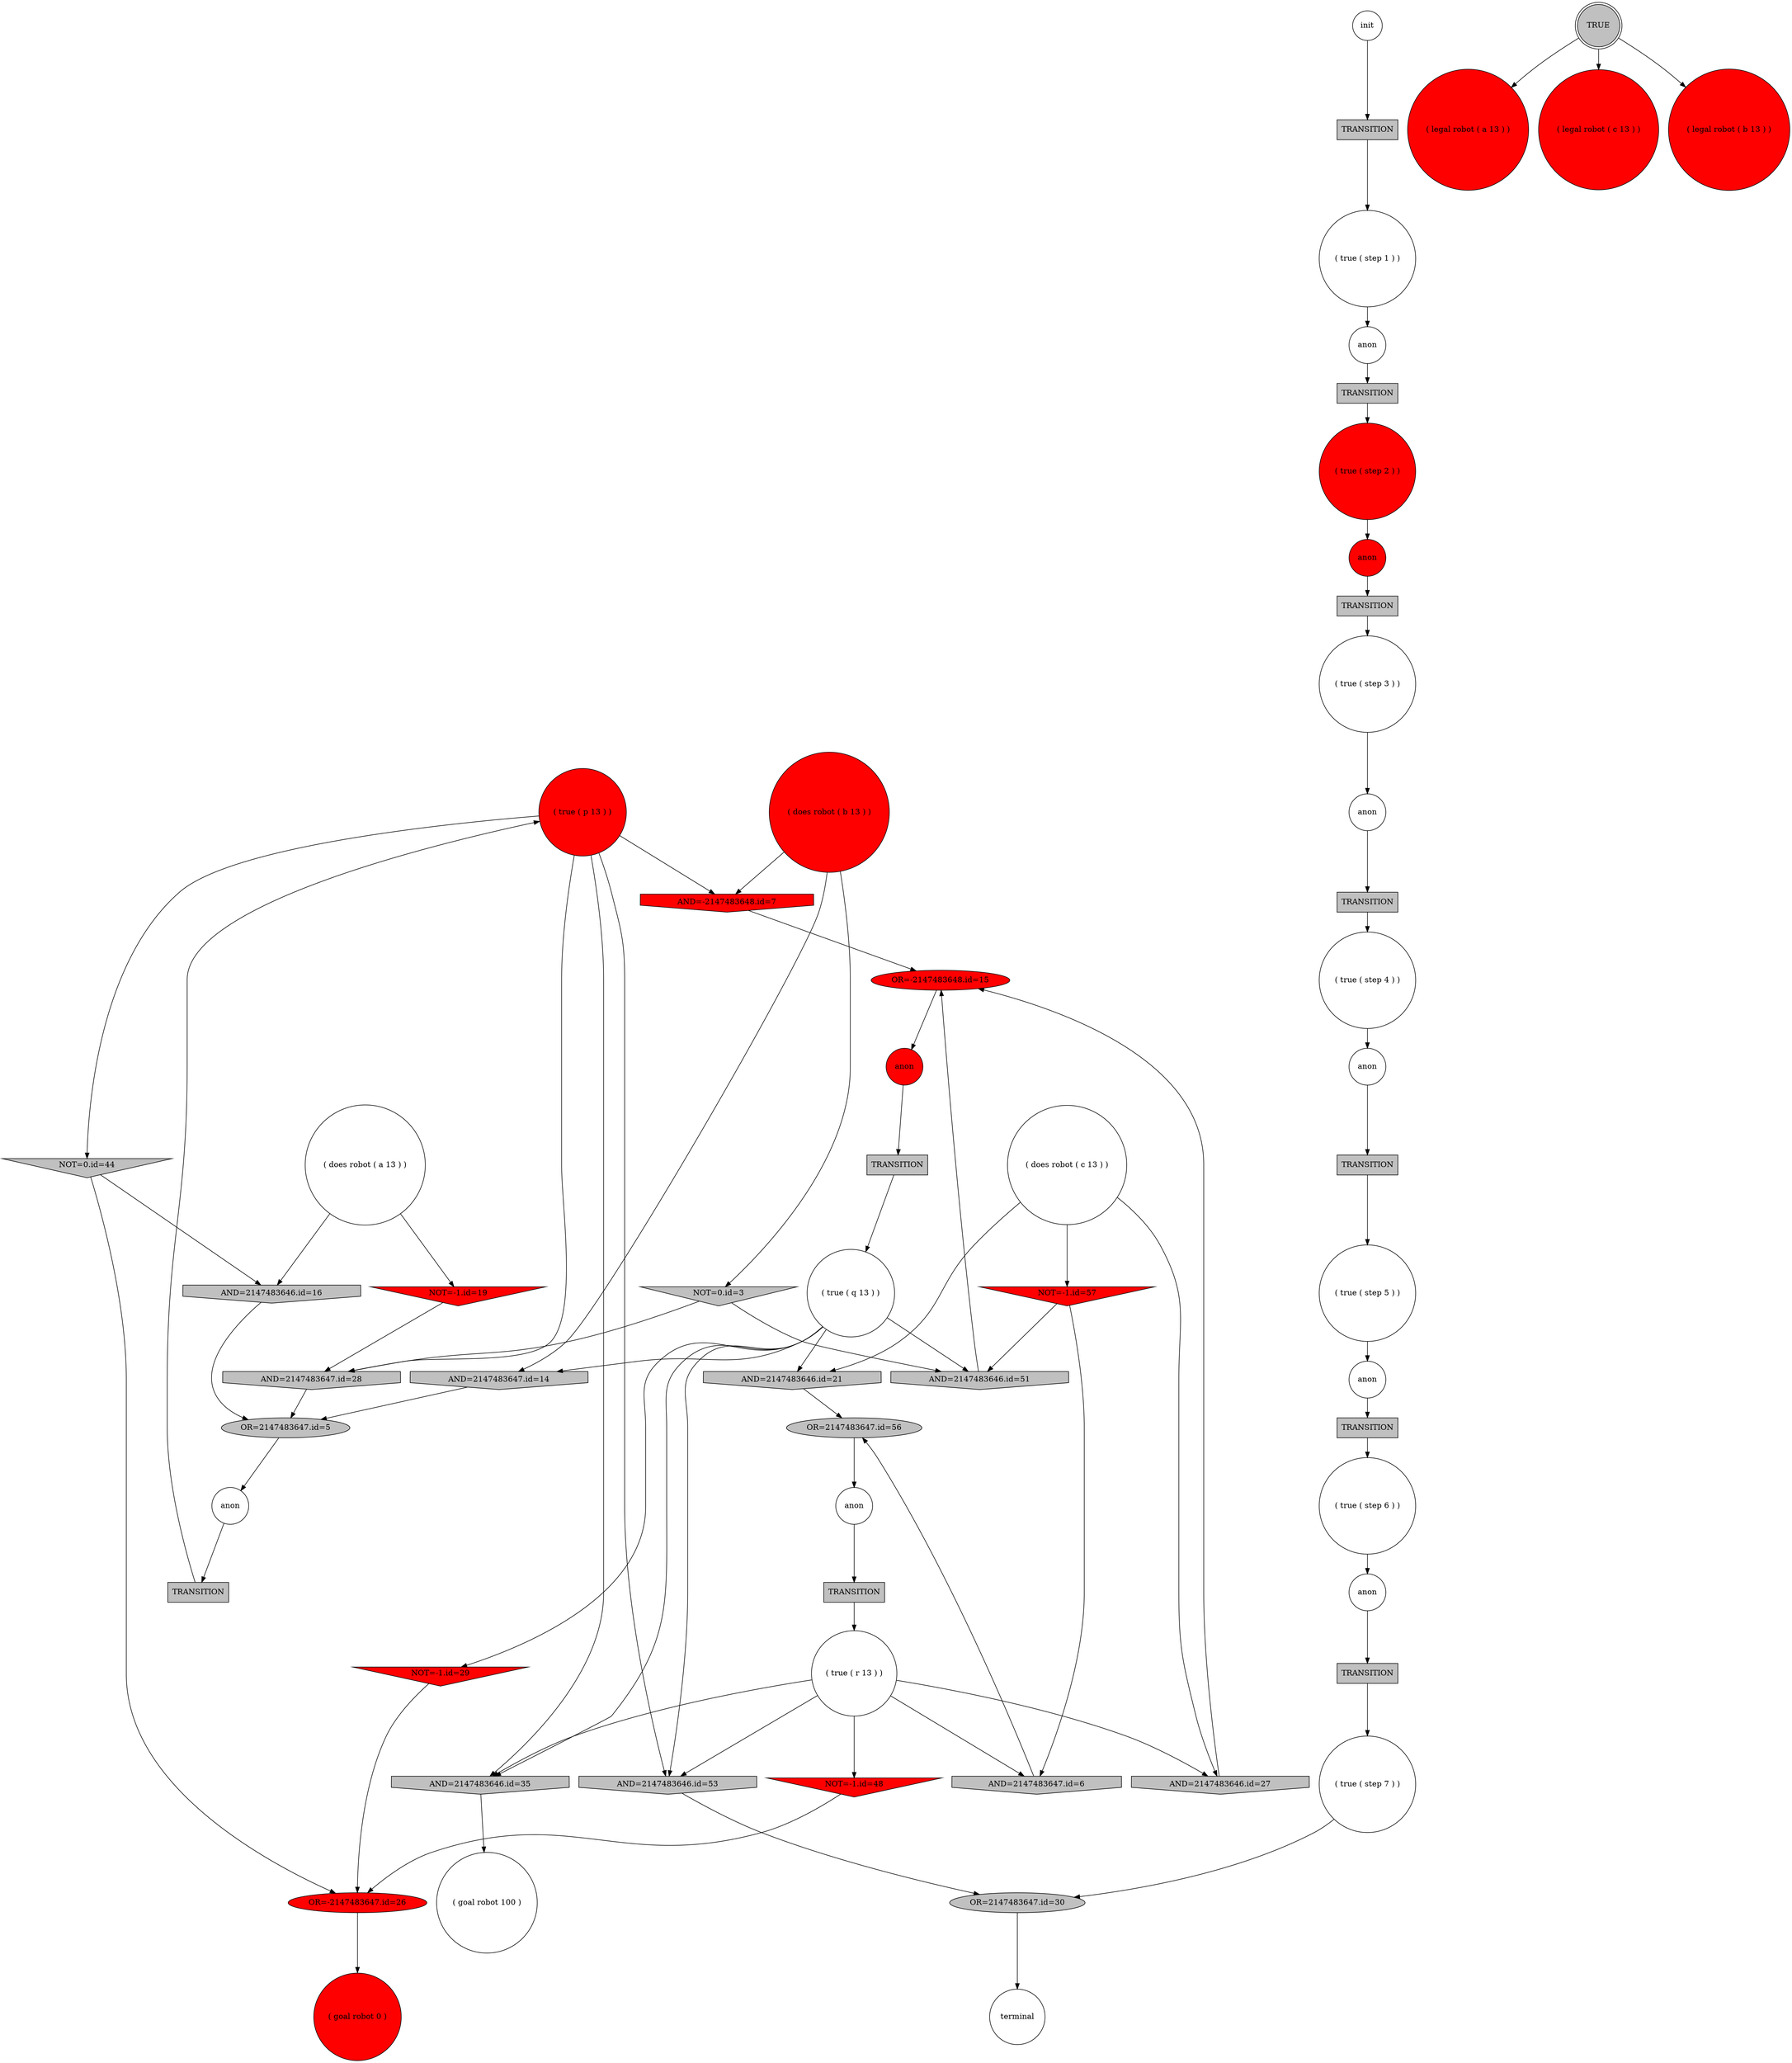 digraph propNet
{
	"@4f230f0f"[shape=circle, style= filled, fillcolor=white, label="( true ( step 6 ) )"]; "@4f230f0f"->"@6baffd6"; 
	"@52c84af3"[shape=circle, style= filled, fillcolor=white, label="( does robot ( c 13 ) )"]; "@52c84af3"->"@2a2968ff"; "@52c84af3"->"@2adba546"; "@52c84af3"->"@44d1bf7c"; 
	"@17d70f94"[shape=circle, style= filled, fillcolor=red, label="anon"]; "@17d70f94"->"@4779c690"; 
	"@6309e7f"[shape=invtriangle, style= filled, fillcolor=grey, label="NOT=0.id=3"]; "@6309e7f"->"@7295e15c"; "@6309e7f"->"@42f3843c"; 
	"@19fbf161"[shape=circle, style= filled, fillcolor=white, label="anon"]; "@19fbf161"->"@2c36721e"; 
	"@650fbdaa"[shape=ellipse, style= filled, fillcolor=grey, label="OR=2147483647.id=5"]; "@650fbdaa"->"@7c564ded"; 
	"@3117a1a0"[shape=invhouse, style= filled, fillcolor=grey, label="AND=2147483647.id=6"]; "@3117a1a0"->"@209c47c7"; 
	"@726acb68"[shape=invhouse, style= filled, fillcolor=red, label="AND=-2147483648.id=7"]; "@726acb68"->"@35e99fca"; 
	"@64a2e5f5"[shape=circle, style= filled, fillcolor=red, label="( legal robot ( a 13 ) )"]; 
	"@6baffd6"[shape=circle, style= filled, fillcolor=white, label="anon"]; "@6baffd6"->"@7fce5969"; 
	"@1146a8ed"[shape=circle, style= filled, fillcolor=red, label="anon"]; "@1146a8ed"->"@5cdf2047"; 
	"@7c564ded"[shape=circle, style= filled, fillcolor=white, label="anon"]; "@7c564ded"->"@2f57f5c7"; 
	"@4779c690"[shape=box, style= filled, fillcolor=grey, label="TRANSITION"]; "@4779c690"->"@7e1e5a22"; 
	"@788de978"[shape=box, style= filled, fillcolor=grey, label="TRANSITION"]; "@788de978"->"@567cbb33"; 
	"@4bb9a1ad"[shape=invhouse, style= filled, fillcolor=grey, label="AND=2147483647.id=14"]; "@4bb9a1ad"->"@650fbdaa"; 
	"@35e99fca"[shape=ellipse, style= filled, fillcolor=red, label="OR=-2147483648.id=15"]; "@35e99fca"->"@1146a8ed"; 
	"@2237c80a"[shape=invhouse, style= filled, fillcolor=grey, label="AND=2147483646.id=16"]; "@2237c80a"->"@650fbdaa"; 
	"@2f57f5c7"[shape=box, style= filled, fillcolor=grey, label="TRANSITION"]; "@2f57f5c7"->"@7c75699d"; 
	"@18fdba40"[shape=box, style= filled, fillcolor=grey, label="TRANSITION"]; "@18fdba40"->"@77bfd08c"; 
	"@7407a6c7"[shape=invtriangle, style= filled, fillcolor=red, label="NOT=-1.id=19"]; "@7407a6c7"->"@7295e15c"; 
	"@13a2bee"[shape=circle, style= filled, fillcolor=white, label="anon"]; "@13a2bee"->"@615022ae"; 
	"@2a2968ff"[shape=invhouse, style= filled, fillcolor=grey, label="AND=2147483646.id=21"]; "@2a2968ff"->"@209c47c7"; 
	"@74fc261d"[shape=circle, style= filled, fillcolor=white, label="( does robot ( a 13 ) )"]; "@74fc261d"->"@7407a6c7"; "@74fc261d"->"@2237c80a"; 
	"@2e881469"[shape=circle, style= filled, fillcolor=white, label="( goal robot 100 )"]; 
	"@6945ba36"[shape=circle, style= filled, fillcolor=white, label="( true ( r 13 ) )"]; "@6945ba36"->"@25385179"; "@6945ba36"->"@3117a1a0"; "@6945ba36"->"@15d5aac2"; "@6945ba36"->"@abb6d0"; "@6945ba36"->"@44d1bf7c"; 
	"@59cba2bf"[shape=circle, style= filled, fillcolor=red, label="( true ( step 2 ) )"]; "@59cba2bf"->"@17d70f94"; 
	"@74c84f62"[shape=ellipse, style= filled, fillcolor=red, label="OR=-2147483647.id=26"]; "@74c84f62"->"@2b0fe710"; 
	"@44d1bf7c"[shape=invhouse, style= filled, fillcolor=grey, label="AND=2147483646.id=27"]; "@44d1bf7c"->"@35e99fca"; 
	"@7295e15c"[shape=invhouse, style= filled, fillcolor=grey, label="AND=2147483647.id=28"]; "@7295e15c"->"@650fbdaa"; 
	"@4b981053"[shape=invtriangle, style= filled, fillcolor=red, label="NOT=-1.id=29"]; "@4b981053"->"@74c84f62"; 
	"@3f9aec42"[shape=ellipse, style= filled, fillcolor=grey, label="OR=2147483647.id=30"]; "@3f9aec42"->"@565dcaec"; 
	"@3793d468"[shape=doublecircle, style= filled, fillcolor=grey, label="TRUE"]; "@3793d468"->"@64a2e5f5"; "@3793d468"->"@55451bb5"; "@3793d468"->"@b51e7a4"; 
	"@615022ae"[shape=box, style= filled, fillcolor=grey, label="TRANSITION"]; "@615022ae"->"@6945ba36"; 
	"@2b0fe710"[shape=circle, style= filled, fillcolor=red, label="( goal robot 0 )"]; 
	"@7e1e5a22"[shape=circle, style= filled, fillcolor=white, label="( true ( step 3 ) )"]; "@7e1e5a22"->"@100857de"; 
	"@25385179"[shape=invhouse, style= filled, fillcolor=grey, label="AND=2147483646.id=35"]; "@25385179"->"@2e881469"; 
	"@1695eae9"[shape=circle, style= filled, fillcolor=white, label="anon"]; "@1695eae9"->"@79fb9617"; 
	"@5cdf2047"[shape=box, style= filled, fillcolor=grey, label="TRANSITION"]; "@5cdf2047"->"@54820244"; 
	"@565dcaec"[shape=circle, style= filled, fillcolor=white, label="terminal"]; 
	"@b51e7a4"[shape=circle, style= filled, fillcolor=red, label="( legal robot ( b 13 ) )"]; 
	"@46e2fbc7"[shape=circle, style= filled, fillcolor=red, label="( does robot ( b 13 ) )"]; "@46e2fbc7"->"@726acb68"; "@46e2fbc7"->"@4bb9a1ad"; "@46e2fbc7"->"@6309e7f"; 
	"@567cbb33"[shape=circle, style= filled, fillcolor=white, label="( true ( step 1 ) )"]; "@567cbb33"->"@1695eae9"; 
	"@2b47ce8c"[shape=box, style= filled, fillcolor=grey, label="TRANSITION"]; "@2b47ce8c"->"@1e16c9a5"; 
	"@7c75699d"[shape=circle, style= filled, fillcolor=red, label="( true ( p 13 ) )"]; "@7c75699d"->"@9a09fa0"; "@7c75699d"->"@25385179"; "@7c75699d"->"@726acb68"; "@7c75699d"->"@15d5aac2"; "@7c75699d"->"@7295e15c"; 
	"@9a09fa0"[shape=invtriangle, style= filled, fillcolor=grey, label="NOT=0.id=44"]; "@9a09fa0"->"@74c84f62"; "@9a09fa0"->"@2237c80a"; 
	"@497e3f62"[shape=circle, style= filled, fillcolor=white, label="init"]; "@497e3f62"->"@788de978"; 
	"@2c36721e"[shape=box, style= filled, fillcolor=grey, label="TRANSITION"]; "@2c36721e"->"@4f230f0f"; 
	"@6b32d573"[shape=circle, style= filled, fillcolor=white, label="anon"]; "@6b32d573"->"@2b47ce8c"; 
	"@abb6d0"[shape=invtriangle, style= filled, fillcolor=red, label="NOT=-1.id=48"]; "@abb6d0"->"@74c84f62"; 
	"@7fce5969"[shape=box, style= filled, fillcolor=grey, label="TRANSITION"]; "@7fce5969"->"@fe0fe6"; 
	"@54820244"[shape=circle, style= filled, fillcolor=white, label="( true ( q 13 ) )"]; "@54820244"->"@25385179"; "@54820244"->"@4bb9a1ad"; "@54820244"->"@2a2968ff"; "@54820244"->"@15d5aac2"; "@54820244"->"@4b981053"; "@54820244"->"@42f3843c"; 
	"@42f3843c"[shape=invhouse, style= filled, fillcolor=grey, label="AND=2147483646.id=51"]; "@42f3843c"->"@35e99fca"; 
	"@55451bb5"[shape=circle, style= filled, fillcolor=red, label="( legal robot ( c 13 ) )"]; 
	"@15d5aac2"[shape=invhouse, style= filled, fillcolor=grey, label="AND=2147483646.id=53"]; "@15d5aac2"->"@3f9aec42"; 
	"@fe0fe6"[shape=circle, style= filled, fillcolor=white, label="( true ( step 7 ) )"]; "@fe0fe6"->"@3f9aec42"; 
	"@77bfd08c"[shape=circle, style= filled, fillcolor=white, label="( true ( step 4 ) )"]; "@77bfd08c"->"@6b32d573"; 
	"@209c47c7"[shape=ellipse, style= filled, fillcolor=grey, label="OR=2147483647.id=56"]; "@209c47c7"->"@13a2bee"; 
	"@2adba546"[shape=invtriangle, style= filled, fillcolor=red, label="NOT=-1.id=57"]; "@2adba546"->"@3117a1a0"; "@2adba546"->"@42f3843c"; 
	"@1e16c9a5"[shape=circle, style= filled, fillcolor=white, label="( true ( step 5 ) )"]; "@1e16c9a5"->"@19fbf161"; 
	"@100857de"[shape=circle, style= filled, fillcolor=white, label="anon"]; "@100857de"->"@18fdba40"; 
	"@79fb9617"[shape=box, style= filled, fillcolor=grey, label="TRANSITION"]; "@79fb9617"->"@59cba2bf"; 
}